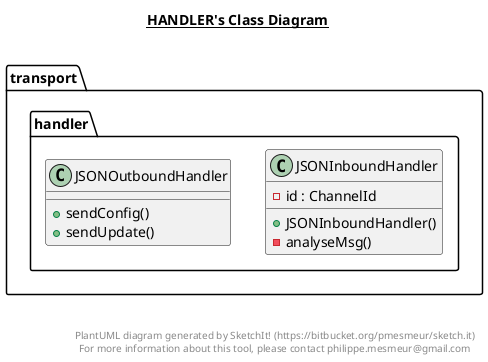 @startuml

title __HANDLER's Class Diagram__\n

  namespace transport {
    namespace handler {
      class transport.handler.JSONInboundHandler {
          - id : ChannelId
          + JSONInboundHandler()
          - analyseMsg()
      }
    }
  }
  

  namespace transport {
    namespace handler {
      class transport.handler.JSONOutboundHandler {
          + sendConfig()
          + sendUpdate()
      }
    }
  }
  



right footer


PlantUML diagram generated by SketchIt! (https://bitbucket.org/pmesmeur/sketch.it)
For more information about this tool, please contact philippe.mesmeur@gmail.com
endfooter

@enduml
